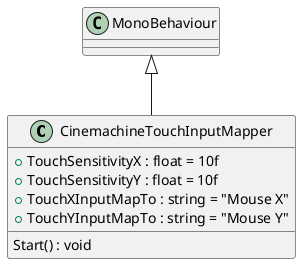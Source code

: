 @startuml
class CinemachineTouchInputMapper {
    + TouchSensitivityX : float = 10f
    + TouchSensitivityY : float = 10f
    + TouchXInputMapTo : string = "Mouse X"
    + TouchYInputMapTo : string = "Mouse Y"
    Start() : void
}
MonoBehaviour <|-- CinemachineTouchInputMapper
@enduml
